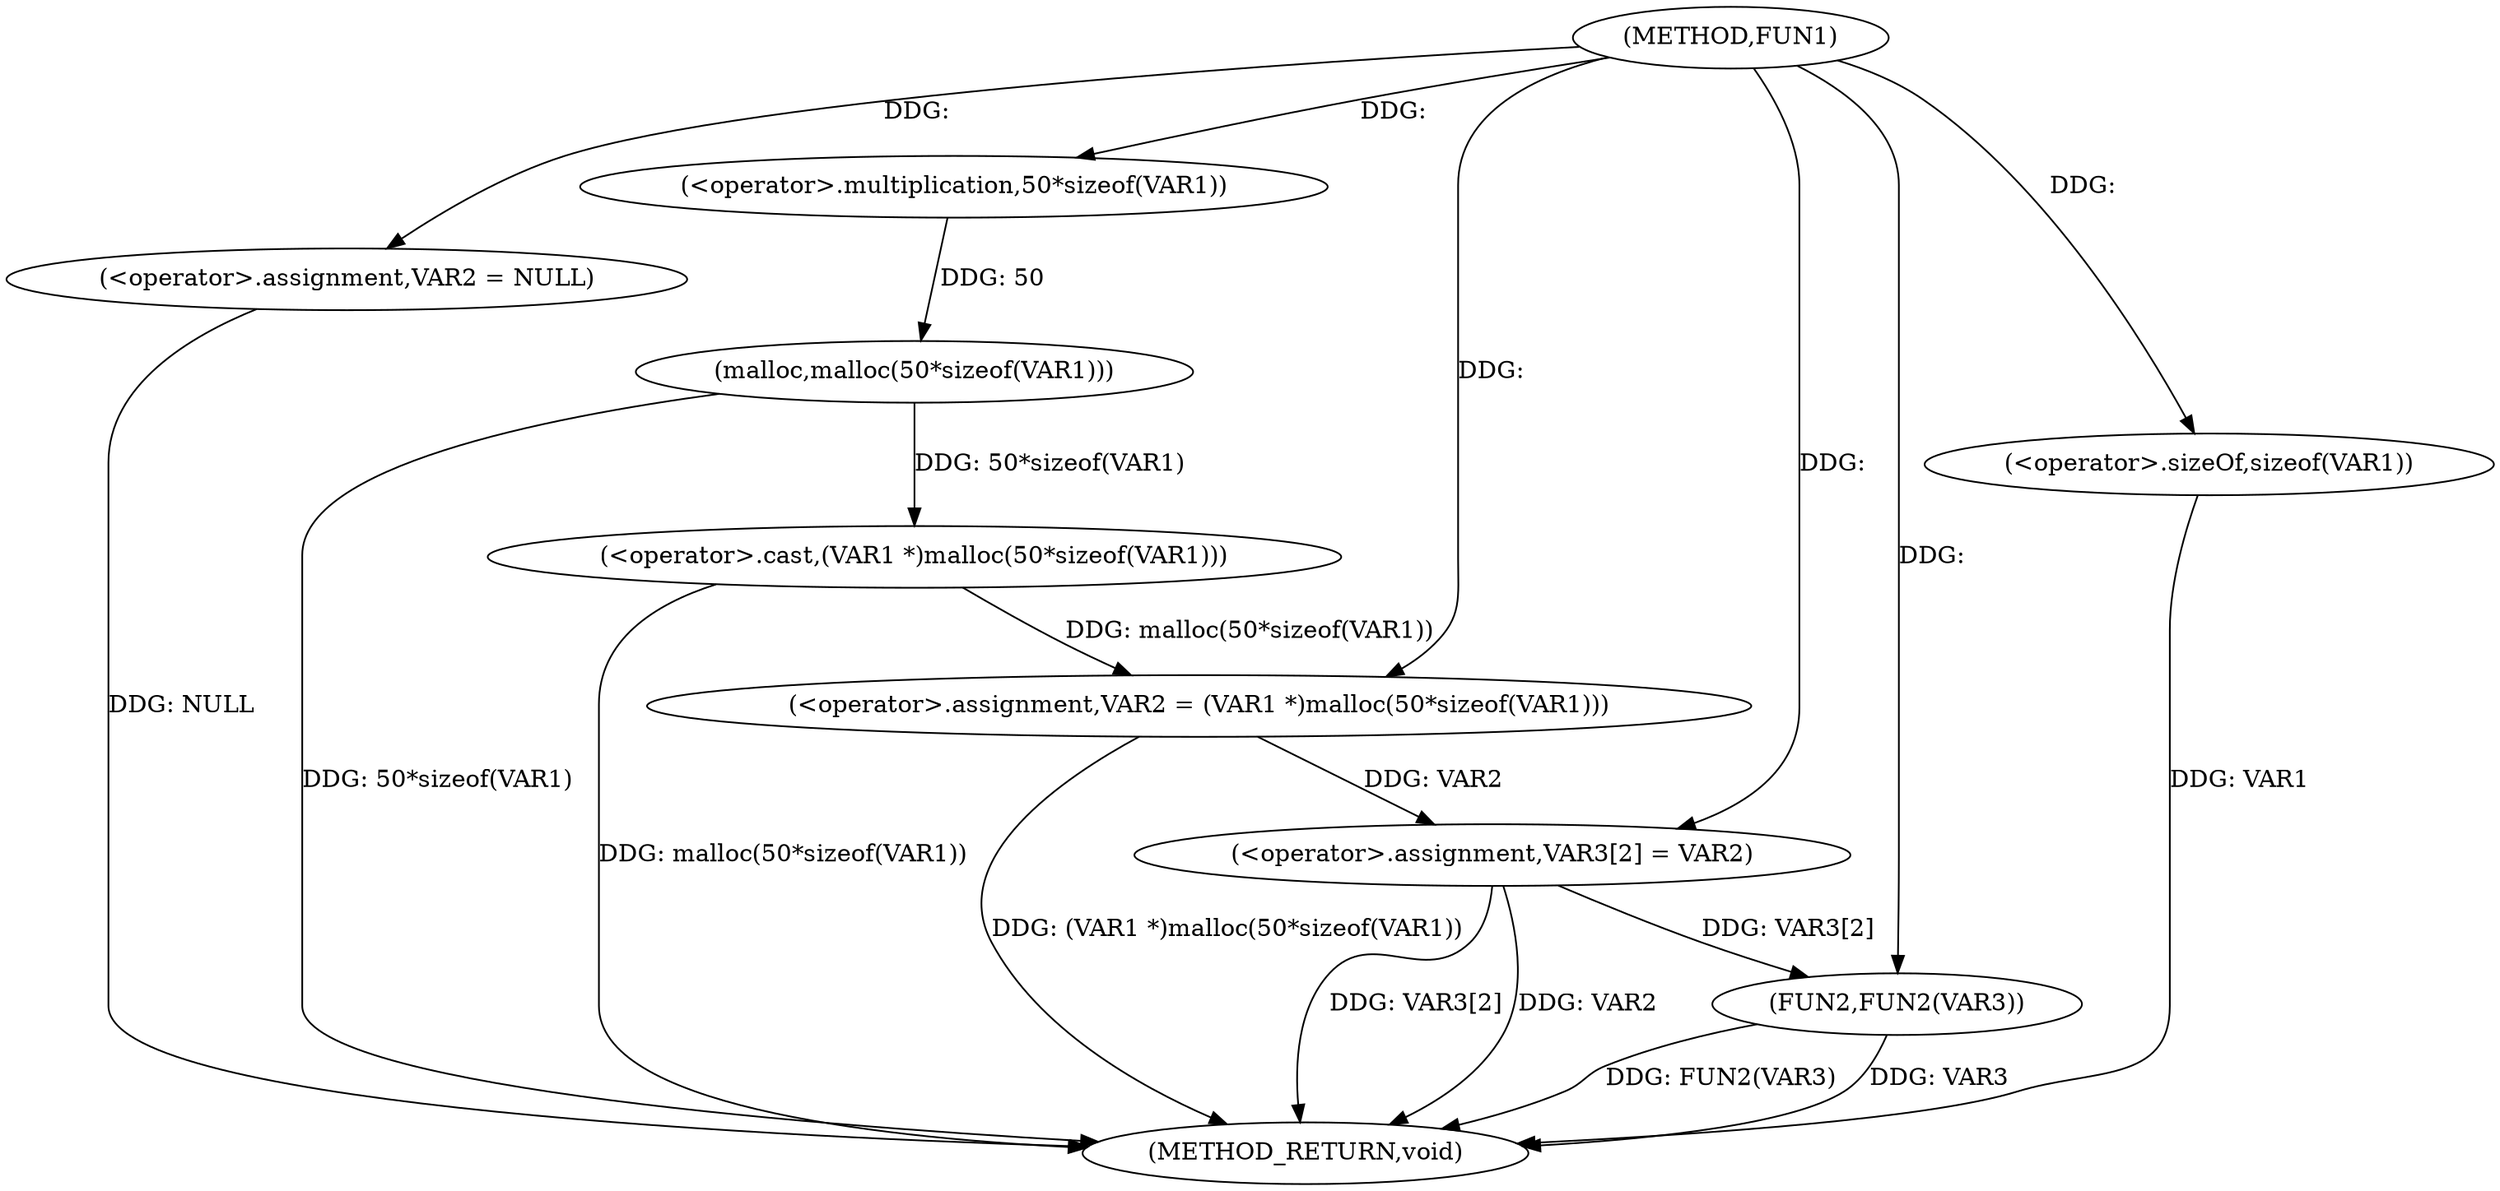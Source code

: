 digraph FUN1 {  
"1000100" [label = "(METHOD,FUN1)" ]
"1000123" [label = "(METHOD_RETURN,void)" ]
"1000104" [label = "(<operator>.assignment,VAR2 = NULL)" ]
"1000107" [label = "(<operator>.assignment,VAR2 = (VAR1 *)malloc(50*sizeof(VAR1)))" ]
"1000109" [label = "(<operator>.cast,(VAR1 *)malloc(50*sizeof(VAR1)))" ]
"1000111" [label = "(malloc,malloc(50*sizeof(VAR1)))" ]
"1000112" [label = "(<operator>.multiplication,50*sizeof(VAR1))" ]
"1000114" [label = "(<operator>.sizeOf,sizeof(VAR1))" ]
"1000116" [label = "(<operator>.assignment,VAR3[2] = VAR2)" ]
"1000121" [label = "(FUN2,FUN2(VAR3))" ]
  "1000116" -> "1000123"  [ label = "DDG: VAR3[2]"] 
  "1000111" -> "1000123"  [ label = "DDG: 50*sizeof(VAR1)"] 
  "1000116" -> "1000123"  [ label = "DDG: VAR2"] 
  "1000121" -> "1000123"  [ label = "DDG: VAR3"] 
  "1000114" -> "1000123"  [ label = "DDG: VAR1"] 
  "1000121" -> "1000123"  [ label = "DDG: FUN2(VAR3)"] 
  "1000109" -> "1000123"  [ label = "DDG: malloc(50*sizeof(VAR1))"] 
  "1000104" -> "1000123"  [ label = "DDG: NULL"] 
  "1000107" -> "1000123"  [ label = "DDG: (VAR1 *)malloc(50*sizeof(VAR1))"] 
  "1000100" -> "1000104"  [ label = "DDG: "] 
  "1000109" -> "1000107"  [ label = "DDG: malloc(50*sizeof(VAR1))"] 
  "1000100" -> "1000107"  [ label = "DDG: "] 
  "1000111" -> "1000109"  [ label = "DDG: 50*sizeof(VAR1)"] 
  "1000112" -> "1000111"  [ label = "DDG: 50"] 
  "1000100" -> "1000112"  [ label = "DDG: "] 
  "1000100" -> "1000114"  [ label = "DDG: "] 
  "1000107" -> "1000116"  [ label = "DDG: VAR2"] 
  "1000100" -> "1000116"  [ label = "DDG: "] 
  "1000116" -> "1000121"  [ label = "DDG: VAR3[2]"] 
  "1000100" -> "1000121"  [ label = "DDG: "] 
}
